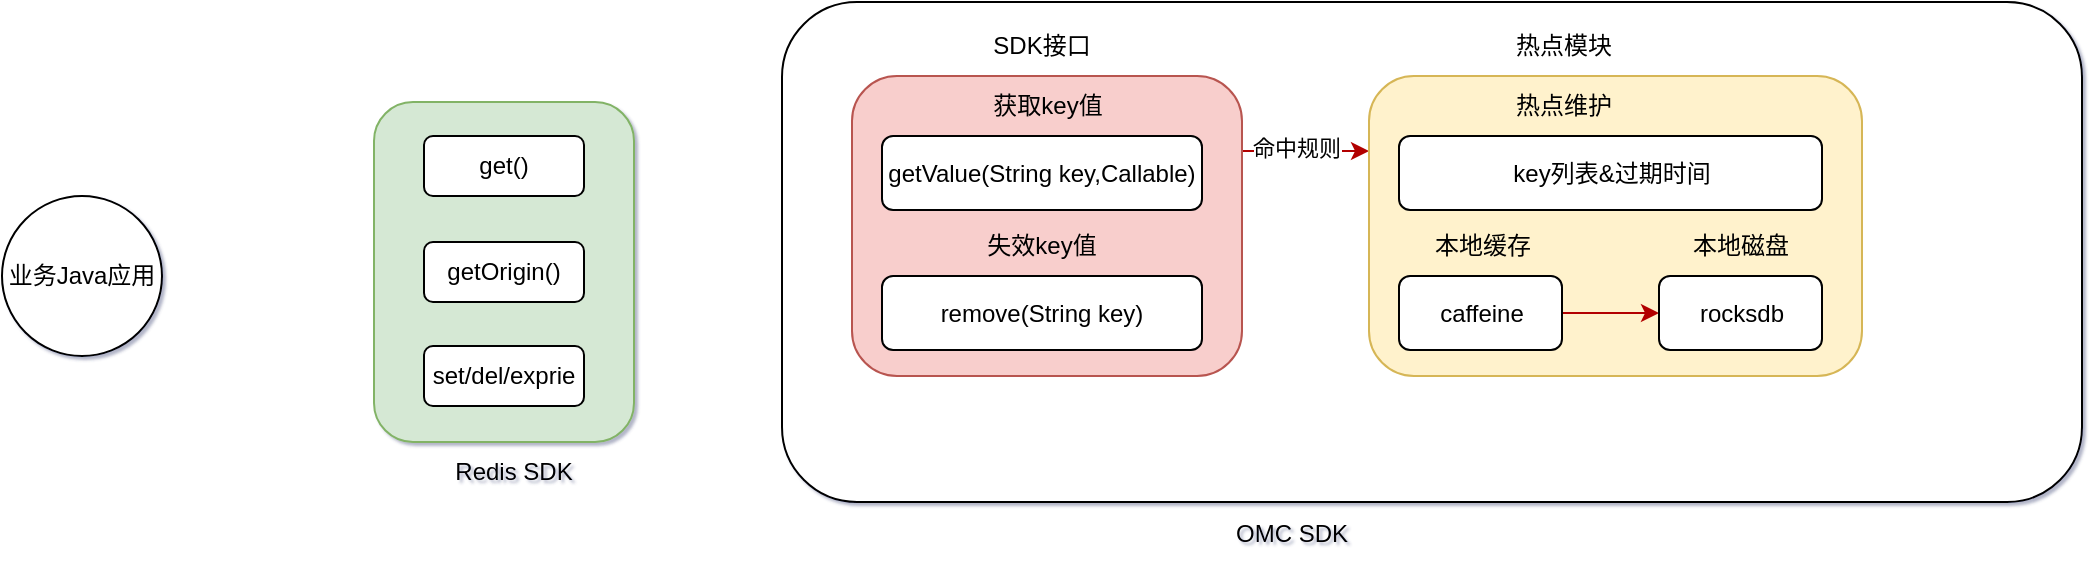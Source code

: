 <mxfile version="26.0.4">
  <diagram name="第 1 页" id="ZlfcepP43zk_2dy7UzXb">
    <mxGraphModel dx="1435" dy="699" grid="1" gridSize="10" guides="1" tooltips="1" connect="1" arrows="1" fold="1" page="1" pageScale="1" pageWidth="1654" pageHeight="1169" background="none" math="0" shadow="1">
      <root>
        <mxCell id="0" />
        <mxCell id="1" parent="0" />
        <mxCell id="C99ylbjmu_gTU2fMFwWg-1" value="" style="rounded=1;whiteSpace=wrap;html=1;fillColor=#d5e8d4;strokeColor=#82b366;" vertex="1" parent="1">
          <mxGeometry x="656" y="163" width="130" height="170" as="geometry" />
        </mxCell>
        <mxCell id="C99ylbjmu_gTU2fMFwWg-5" value="get()" style="rounded=1;whiteSpace=wrap;html=1;" vertex="1" parent="1">
          <mxGeometry x="681" y="180" width="80" height="30" as="geometry" />
        </mxCell>
        <mxCell id="C99ylbjmu_gTU2fMFwWg-8" value="getOrigin()" style="rounded=1;whiteSpace=wrap;html=1;" vertex="1" parent="1">
          <mxGeometry x="681" y="233" width="80" height="30" as="geometry" />
        </mxCell>
        <mxCell id="C99ylbjmu_gTU2fMFwWg-9" value="set/del/exprie" style="rounded=1;whiteSpace=wrap;html=1;" vertex="1" parent="1">
          <mxGeometry x="681" y="285" width="80" height="30" as="geometry" />
        </mxCell>
        <mxCell id="C99ylbjmu_gTU2fMFwWg-12" value="业务Java应用" style="ellipse;whiteSpace=wrap;html=1;aspect=fixed;" vertex="1" parent="1">
          <mxGeometry x="470" y="210" width="80" height="80" as="geometry" />
        </mxCell>
        <mxCell id="C99ylbjmu_gTU2fMFwWg-13" value="Redis SDK" style="text;html=1;align=center;verticalAlign=middle;whiteSpace=wrap;rounded=0;" vertex="1" parent="1">
          <mxGeometry x="691" y="333" width="70" height="30" as="geometry" />
        </mxCell>
        <mxCell id="C99ylbjmu_gTU2fMFwWg-14" value="" style="rounded=1;whiteSpace=wrap;html=1;" vertex="1" parent="1">
          <mxGeometry x="860" y="113" width="650" height="250" as="geometry" />
        </mxCell>
        <mxCell id="C99ylbjmu_gTU2fMFwWg-15" value="OMC SDK" style="text;html=1;align=center;verticalAlign=middle;whiteSpace=wrap;rounded=0;" vertex="1" parent="1">
          <mxGeometry x="1080" y="364" width="70" height="30" as="geometry" />
        </mxCell>
        <mxCell id="C99ylbjmu_gTU2fMFwWg-31" style="edgeStyle=orthogonalEdgeStyle;rounded=0;orthogonalLoop=1;jettySize=auto;html=1;exitX=1;exitY=0.25;exitDx=0;exitDy=0;entryX=0;entryY=0.25;entryDx=0;entryDy=0;strokeColor=#B20000;fillColor=#e51400;" edge="1" parent="1" source="C99ylbjmu_gTU2fMFwWg-16" target="C99ylbjmu_gTU2fMFwWg-26">
          <mxGeometry relative="1" as="geometry" />
        </mxCell>
        <mxCell id="C99ylbjmu_gTU2fMFwWg-32" value="命中规则" style="edgeLabel;html=1;align=center;verticalAlign=middle;resizable=0;points=[];" vertex="1" connectable="0" parent="C99ylbjmu_gTU2fMFwWg-31">
          <mxGeometry x="-0.158" y="3" relative="1" as="geometry">
            <mxPoint y="1" as="offset" />
          </mxGeometry>
        </mxCell>
        <mxCell id="C99ylbjmu_gTU2fMFwWg-16" value="" style="rounded=1;whiteSpace=wrap;html=1;fillColor=#f8cecc;strokeColor=#b85450;" vertex="1" parent="1">
          <mxGeometry x="895" y="150" width="195" height="150" as="geometry" />
        </mxCell>
        <mxCell id="C99ylbjmu_gTU2fMFwWg-17" value="getValue(String key,Callable)" style="rounded=1;whiteSpace=wrap;html=1;" vertex="1" parent="1">
          <mxGeometry x="910" y="180" width="160" height="37" as="geometry" />
        </mxCell>
        <mxCell id="C99ylbjmu_gTU2fMFwWg-18" value="remove(String key)" style="rounded=1;whiteSpace=wrap;html=1;" vertex="1" parent="1">
          <mxGeometry x="910" y="250" width="160" height="37" as="geometry" />
        </mxCell>
        <mxCell id="C99ylbjmu_gTU2fMFwWg-19" value="SDK接口" style="text;html=1;align=center;verticalAlign=middle;whiteSpace=wrap;rounded=0;" vertex="1" parent="1">
          <mxGeometry x="955" y="120" width="70" height="30" as="geometry" />
        </mxCell>
        <mxCell id="C99ylbjmu_gTU2fMFwWg-23" value="热点模块" style="text;html=1;align=center;verticalAlign=middle;whiteSpace=wrap;rounded=0;" vertex="1" parent="1">
          <mxGeometry x="1216" y="120" width="70" height="30" as="geometry" />
        </mxCell>
        <mxCell id="C99ylbjmu_gTU2fMFwWg-24" value="失效key值" style="text;html=1;align=center;verticalAlign=middle;whiteSpace=wrap;rounded=0;" vertex="1" parent="1">
          <mxGeometry x="955" y="220" width="70" height="30" as="geometry" />
        </mxCell>
        <mxCell id="C99ylbjmu_gTU2fMFwWg-25" value="获取key值" style="text;html=1;align=center;verticalAlign=middle;whiteSpace=wrap;rounded=0;" vertex="1" parent="1">
          <mxGeometry x="957.5" y="150" width="70" height="30" as="geometry" />
        </mxCell>
        <mxCell id="C99ylbjmu_gTU2fMFwWg-26" value="" style="rounded=1;whiteSpace=wrap;html=1;fillColor=#fff2cc;strokeColor=#d6b656;" vertex="1" parent="1">
          <mxGeometry x="1153.5" y="150" width="246.5" height="150" as="geometry" />
        </mxCell>
        <mxCell id="C99ylbjmu_gTU2fMFwWg-27" value="key列表&amp;amp;过期时间" style="rounded=1;whiteSpace=wrap;html=1;" vertex="1" parent="1">
          <mxGeometry x="1168.5" y="180" width="211.5" height="37" as="geometry" />
        </mxCell>
        <mxCell id="C99ylbjmu_gTU2fMFwWg-35" style="edgeStyle=orthogonalEdgeStyle;rounded=0;orthogonalLoop=1;jettySize=auto;html=1;exitX=1;exitY=0.5;exitDx=0;exitDy=0;entryX=0;entryY=0.5;entryDx=0;entryDy=0;fillColor=#e51400;strokeColor=#B20000;" edge="1" parent="1" source="C99ylbjmu_gTU2fMFwWg-28" target="C99ylbjmu_gTU2fMFwWg-33">
          <mxGeometry relative="1" as="geometry" />
        </mxCell>
        <mxCell id="C99ylbjmu_gTU2fMFwWg-28" value="caffeine" style="rounded=1;whiteSpace=wrap;html=1;" vertex="1" parent="1">
          <mxGeometry x="1168.5" y="250" width="81.5" height="37" as="geometry" />
        </mxCell>
        <mxCell id="C99ylbjmu_gTU2fMFwWg-29" value="本地缓存" style="text;html=1;align=center;verticalAlign=middle;whiteSpace=wrap;rounded=0;" vertex="1" parent="1">
          <mxGeometry x="1168.5" y="220" width="82.5" height="30" as="geometry" />
        </mxCell>
        <mxCell id="C99ylbjmu_gTU2fMFwWg-30" value="热点维护" style="text;html=1;align=center;verticalAlign=middle;whiteSpace=wrap;rounded=0;" vertex="1" parent="1">
          <mxGeometry x="1216" y="150" width="70" height="30" as="geometry" />
        </mxCell>
        <mxCell id="C99ylbjmu_gTU2fMFwWg-33" value="rocksdb" style="rounded=1;whiteSpace=wrap;html=1;" vertex="1" parent="1">
          <mxGeometry x="1298.5" y="250" width="81.5" height="37" as="geometry" />
        </mxCell>
        <mxCell id="C99ylbjmu_gTU2fMFwWg-34" value="本地磁盘" style="text;html=1;align=center;verticalAlign=middle;whiteSpace=wrap;rounded=0;" vertex="1" parent="1">
          <mxGeometry x="1297.5" y="220" width="82.5" height="30" as="geometry" />
        </mxCell>
      </root>
    </mxGraphModel>
  </diagram>
</mxfile>
